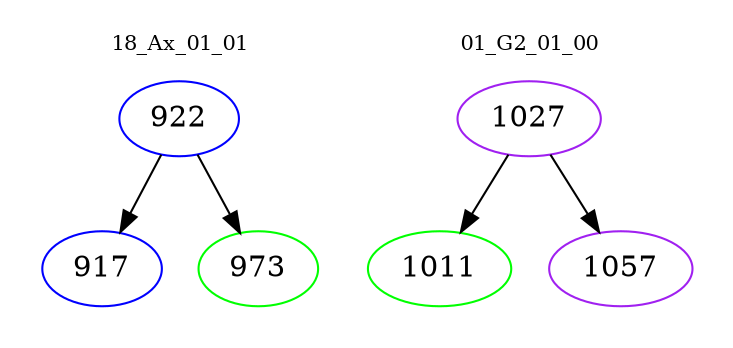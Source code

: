 digraph{
subgraph cluster_0 {
color = white
label = "18_Ax_01_01";
fontsize=10;
T0_922 [label="922", color="blue"]
T0_922 -> T0_917 [color="black"]
T0_917 [label="917", color="blue"]
T0_922 -> T0_973 [color="black"]
T0_973 [label="973", color="green"]
}
subgraph cluster_1 {
color = white
label = "01_G2_01_00";
fontsize=10;
T1_1027 [label="1027", color="purple"]
T1_1027 -> T1_1011 [color="black"]
T1_1011 [label="1011", color="green"]
T1_1027 -> T1_1057 [color="black"]
T1_1057 [label="1057", color="purple"]
}
}
